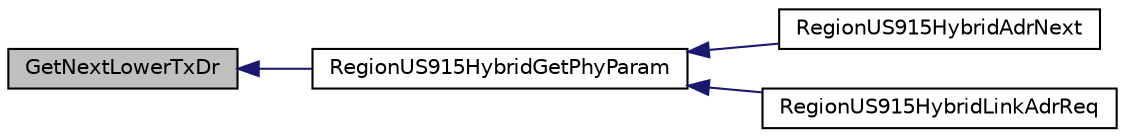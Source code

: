 digraph "GetNextLowerTxDr"
{
  edge [fontname="Helvetica",fontsize="10",labelfontname="Helvetica",labelfontsize="10"];
  node [fontname="Helvetica",fontsize="10",shape=record];
  rankdir="LR";
  Node14 [label="GetNextLowerTxDr",height=0.2,width=0.4,color="black", fillcolor="grey75", style="filled", fontcolor="black"];
  Node14 -> Node15 [dir="back",color="midnightblue",fontsize="10",style="solid",fontname="Helvetica"];
  Node15 [label="RegionUS915HybridGetPhyParam",height=0.2,width=0.4,color="black", fillcolor="white", style="filled",URL="$group___r_e_g_i_o_n_u_s915_h_y_b.html#gaf078bd0d293c1a677ca53b7b6ca96c6e",tooltip="The function gets a value of a specific phy attribute. "];
  Node15 -> Node16 [dir="back",color="midnightblue",fontsize="10",style="solid",fontname="Helvetica"];
  Node16 [label="RegionUS915HybridAdrNext",height=0.2,width=0.4,color="black", fillcolor="white", style="filled",URL="$group___r_e_g_i_o_n_u_s915_h_y_b.html#ga6cf3188c00bf9a9eaa7c62686dd4b391",tooltip="Calculates the next datarate to set, when ADR is on or off. "];
  Node15 -> Node17 [dir="back",color="midnightblue",fontsize="10",style="solid",fontname="Helvetica"];
  Node17 [label="RegionUS915HybridLinkAdrReq",height=0.2,width=0.4,color="black", fillcolor="white", style="filled",URL="$group___r_e_g_i_o_n_u_s915_h_y_b.html#gade4dc50b11235e0a6675b0d22240dea2",tooltip="The function processes a Link ADR Request. "];
}
